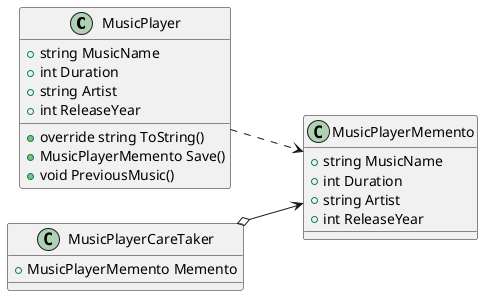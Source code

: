 @startuml scenario_uml
left to right direction

class MusicPlayer{
    +string MusicName
    +int Duration
    +string Artist
    +int ReleaseYear

    +override string ToString()
    +MusicPlayerMemento Save()
    +void PreviousMusic()
}

class MusicPlayerMemento{
    +string MusicName
    +int Duration
    +string Artist
    +int ReleaseYear
}

class MusicPlayerCareTaker{
    +MusicPlayerMemento Memento
}

MusicPlayer ..> MusicPlayerMemento
MusicPlayerCareTaker o--> MusicPlayerMemento

@enduml